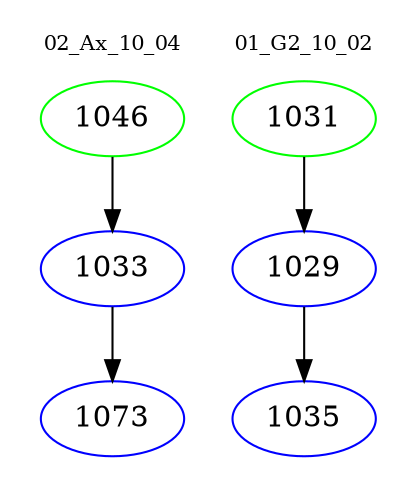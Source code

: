 digraph{
subgraph cluster_0 {
color = white
label = "02_Ax_10_04";
fontsize=10;
T0_1046 [label="1046", color="green"]
T0_1046 -> T0_1033 [color="black"]
T0_1033 [label="1033", color="blue"]
T0_1033 -> T0_1073 [color="black"]
T0_1073 [label="1073", color="blue"]
}
subgraph cluster_1 {
color = white
label = "01_G2_10_02";
fontsize=10;
T1_1031 [label="1031", color="green"]
T1_1031 -> T1_1029 [color="black"]
T1_1029 [label="1029", color="blue"]
T1_1029 -> T1_1035 [color="black"]
T1_1035 [label="1035", color="blue"]
}
}
